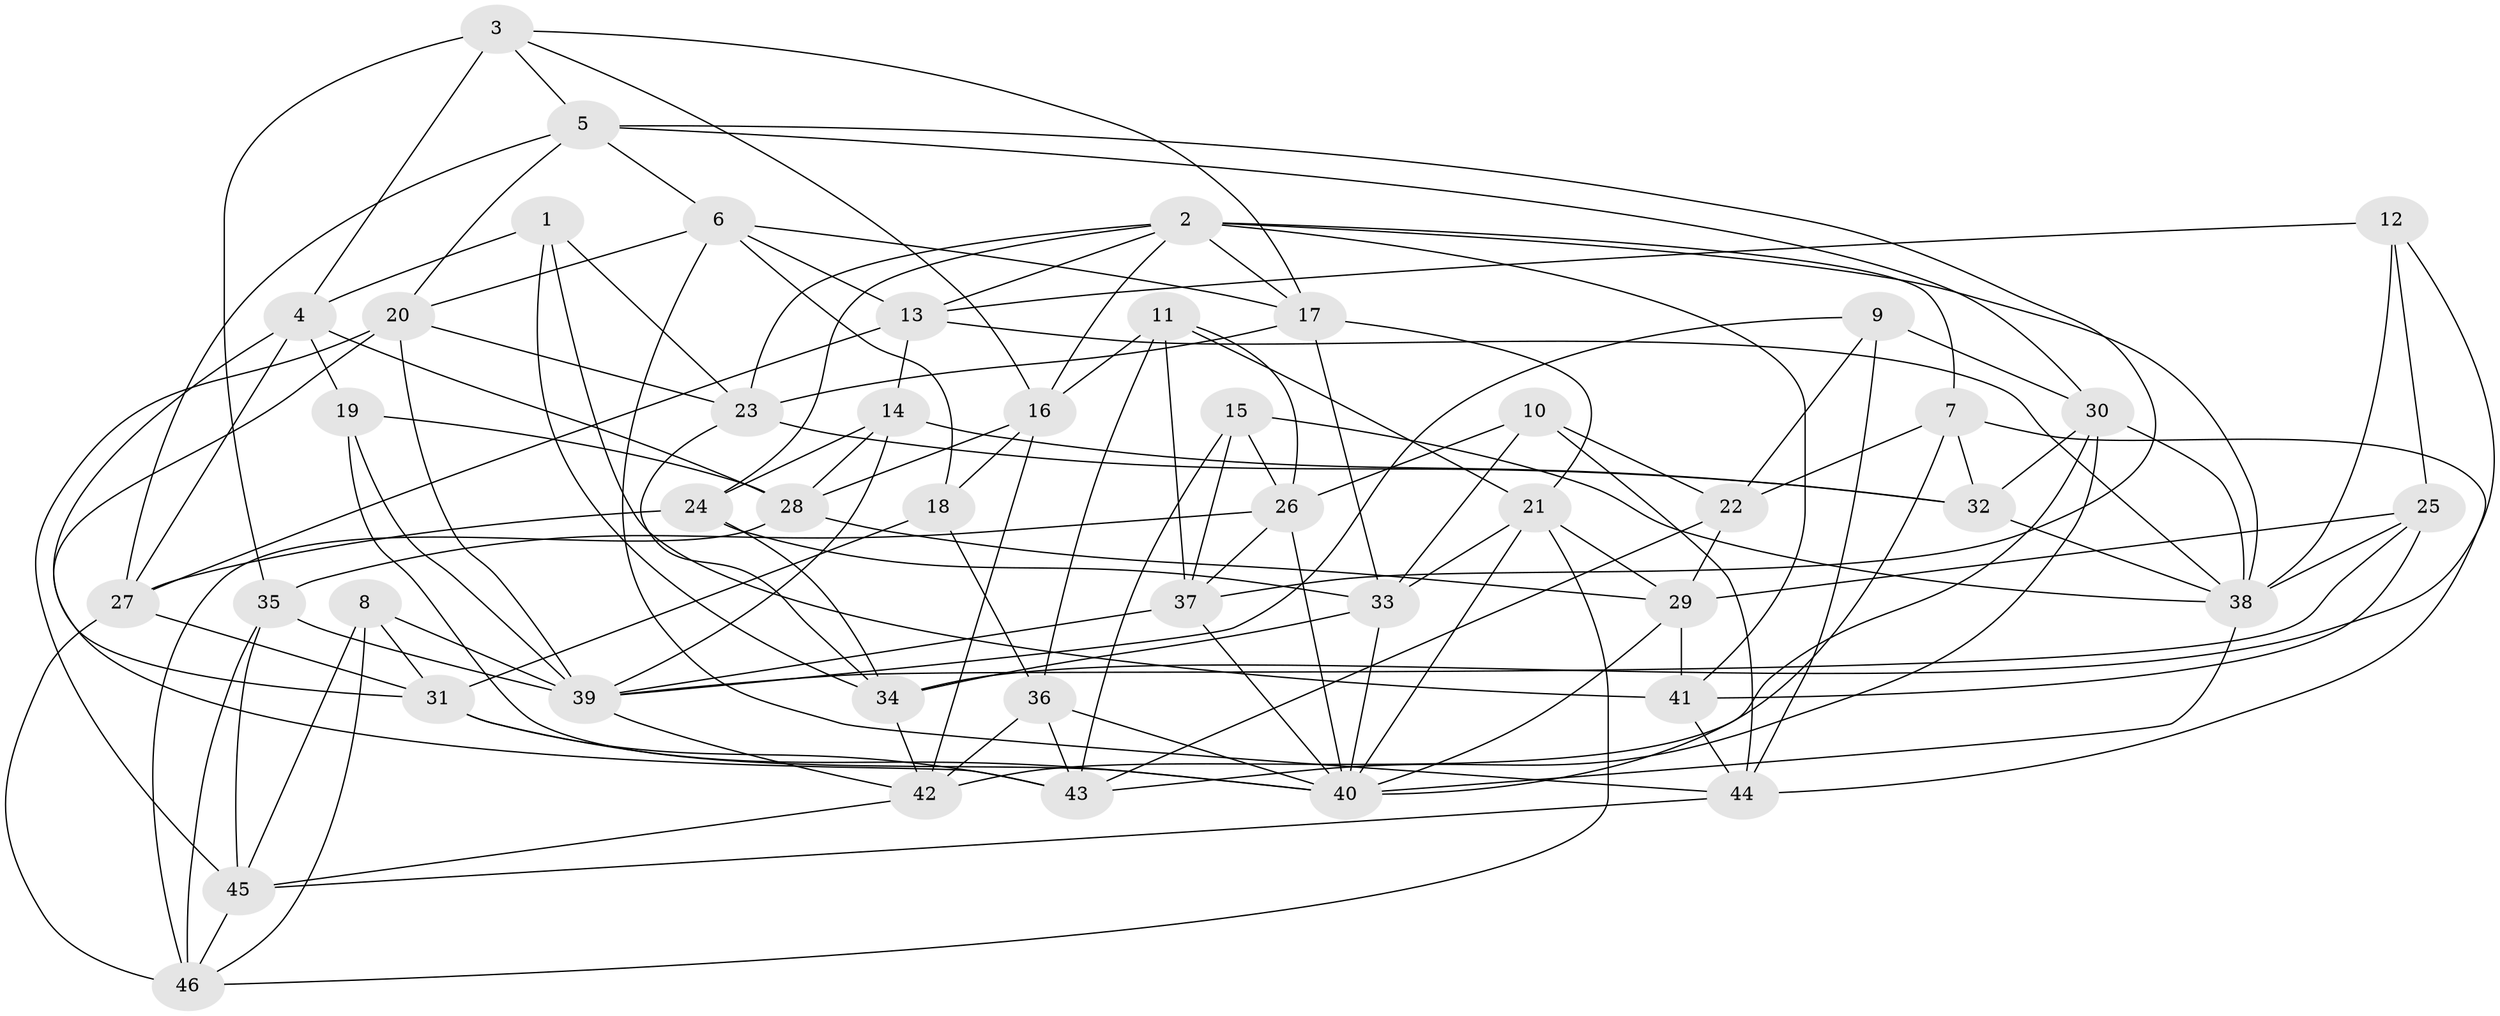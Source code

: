 // original degree distribution, {4: 1.0}
// Generated by graph-tools (version 1.1) at 2025/26/03/09/25 03:26:53]
// undirected, 46 vertices, 130 edges
graph export_dot {
graph [start="1"]
  node [color=gray90,style=filled];
  1;
  2;
  3;
  4;
  5;
  6;
  7;
  8;
  9;
  10;
  11;
  12;
  13;
  14;
  15;
  16;
  17;
  18;
  19;
  20;
  21;
  22;
  23;
  24;
  25;
  26;
  27;
  28;
  29;
  30;
  31;
  32;
  33;
  34;
  35;
  36;
  37;
  38;
  39;
  40;
  41;
  42;
  43;
  44;
  45;
  46;
  1 -- 4 [weight=1.0];
  1 -- 23 [weight=1.0];
  1 -- 34 [weight=1.0];
  1 -- 41 [weight=1.0];
  2 -- 7 [weight=1.0];
  2 -- 13 [weight=1.0];
  2 -- 16 [weight=1.0];
  2 -- 17 [weight=1.0];
  2 -- 23 [weight=1.0];
  2 -- 24 [weight=2.0];
  2 -- 38 [weight=1.0];
  2 -- 41 [weight=2.0];
  3 -- 4 [weight=1.0];
  3 -- 5 [weight=1.0];
  3 -- 16 [weight=1.0];
  3 -- 17 [weight=1.0];
  3 -- 35 [weight=2.0];
  4 -- 19 [weight=1.0];
  4 -- 27 [weight=1.0];
  4 -- 28 [weight=1.0];
  4 -- 31 [weight=1.0];
  5 -- 6 [weight=1.0];
  5 -- 20 [weight=1.0];
  5 -- 27 [weight=1.0];
  5 -- 30 [weight=1.0];
  5 -- 37 [weight=1.0];
  6 -- 13 [weight=1.0];
  6 -- 17 [weight=1.0];
  6 -- 18 [weight=1.0];
  6 -- 20 [weight=1.0];
  6 -- 44 [weight=1.0];
  7 -- 22 [weight=2.0];
  7 -- 32 [weight=1.0];
  7 -- 40 [weight=1.0];
  7 -- 44 [weight=1.0];
  8 -- 31 [weight=1.0];
  8 -- 39 [weight=1.0];
  8 -- 45 [weight=1.0];
  8 -- 46 [weight=1.0];
  9 -- 22 [weight=1.0];
  9 -- 30 [weight=1.0];
  9 -- 39 [weight=1.0];
  9 -- 44 [weight=1.0];
  10 -- 22 [weight=1.0];
  10 -- 26 [weight=1.0];
  10 -- 33 [weight=1.0];
  10 -- 44 [weight=1.0];
  11 -- 16 [weight=1.0];
  11 -- 21 [weight=1.0];
  11 -- 26 [weight=1.0];
  11 -- 36 [weight=2.0];
  11 -- 37 [weight=1.0];
  12 -- 13 [weight=1.0];
  12 -- 25 [weight=1.0];
  12 -- 34 [weight=1.0];
  12 -- 38 [weight=1.0];
  13 -- 14 [weight=1.0];
  13 -- 27 [weight=1.0];
  13 -- 38 [weight=1.0];
  14 -- 24 [weight=1.0];
  14 -- 28 [weight=1.0];
  14 -- 32 [weight=1.0];
  14 -- 39 [weight=2.0];
  15 -- 26 [weight=1.0];
  15 -- 37 [weight=1.0];
  15 -- 38 [weight=1.0];
  15 -- 43 [weight=1.0];
  16 -- 18 [weight=1.0];
  16 -- 28 [weight=1.0];
  16 -- 42 [weight=1.0];
  17 -- 21 [weight=1.0];
  17 -- 23 [weight=1.0];
  17 -- 33 [weight=1.0];
  18 -- 31 [weight=1.0];
  18 -- 36 [weight=1.0];
  19 -- 28 [weight=1.0];
  19 -- 39 [weight=1.0];
  19 -- 40 [weight=1.0];
  20 -- 23 [weight=1.0];
  20 -- 39 [weight=1.0];
  20 -- 43 [weight=1.0];
  20 -- 45 [weight=1.0];
  21 -- 29 [weight=1.0];
  21 -- 33 [weight=1.0];
  21 -- 40 [weight=1.0];
  21 -- 46 [weight=1.0];
  22 -- 29 [weight=1.0];
  22 -- 43 [weight=1.0];
  23 -- 32 [weight=1.0];
  23 -- 34 [weight=1.0];
  24 -- 27 [weight=1.0];
  24 -- 33 [weight=1.0];
  24 -- 34 [weight=1.0];
  25 -- 29 [weight=1.0];
  25 -- 38 [weight=2.0];
  25 -- 39 [weight=1.0];
  25 -- 41 [weight=1.0];
  26 -- 35 [weight=1.0];
  26 -- 37 [weight=1.0];
  26 -- 40 [weight=1.0];
  27 -- 31 [weight=1.0];
  27 -- 46 [weight=1.0];
  28 -- 29 [weight=1.0];
  28 -- 46 [weight=1.0];
  29 -- 40 [weight=1.0];
  29 -- 41 [weight=1.0];
  30 -- 32 [weight=1.0];
  30 -- 38 [weight=1.0];
  30 -- 42 [weight=1.0];
  30 -- 43 [weight=1.0];
  31 -- 40 [weight=1.0];
  31 -- 43 [weight=1.0];
  32 -- 38 [weight=2.0];
  33 -- 34 [weight=1.0];
  33 -- 40 [weight=1.0];
  34 -- 42 [weight=1.0];
  35 -- 39 [weight=1.0];
  35 -- 45 [weight=1.0];
  35 -- 46 [weight=1.0];
  36 -- 40 [weight=1.0];
  36 -- 42 [weight=1.0];
  36 -- 43 [weight=1.0];
  37 -- 39 [weight=1.0];
  37 -- 40 [weight=1.0];
  38 -- 40 [weight=1.0];
  39 -- 42 [weight=1.0];
  41 -- 44 [weight=1.0];
  42 -- 45 [weight=1.0];
  44 -- 45 [weight=1.0];
  45 -- 46 [weight=1.0];
}
